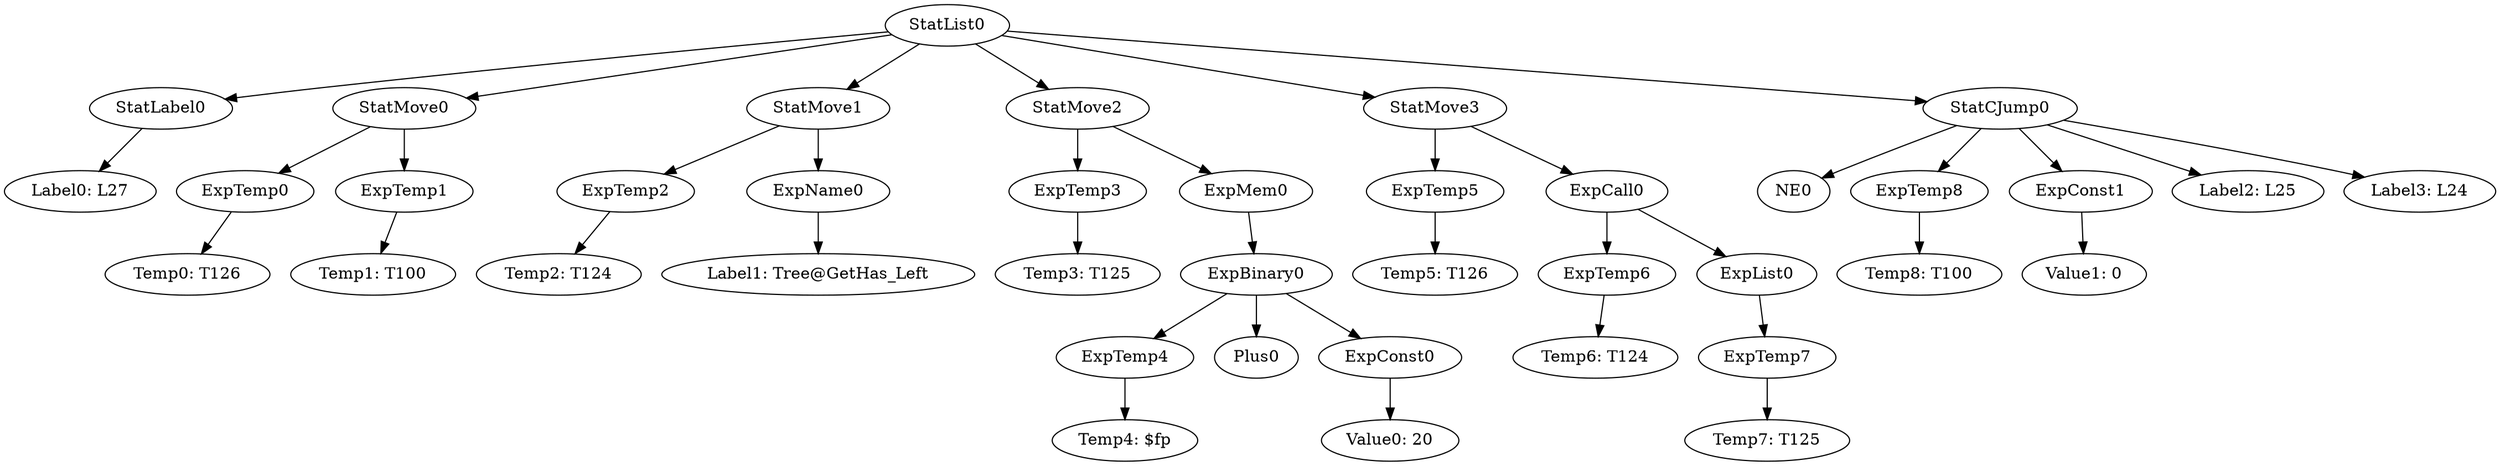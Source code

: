 digraph {
	ordering = out;
	ExpConst1 -> "Value1: 0";
	ExpName0 -> "Label1: Tree@GetHas_Left";
	StatMove2 -> ExpTemp3;
	StatMove2 -> ExpMem0;
	ExpTemp2 -> "Temp2: T124";
	ExpTemp3 -> "Temp3: T125";
	StatLabel0 -> "Label0: L27";
	StatList0 -> StatLabel0;
	StatList0 -> StatMove0;
	StatList0 -> StatMove1;
	StatList0 -> StatMove2;
	StatList0 -> StatMove3;
	StatList0 -> StatCJump0;
	ExpTemp0 -> "Temp0: T126";
	StatMove0 -> ExpTemp0;
	StatMove0 -> ExpTemp1;
	ExpTemp7 -> "Temp7: T125";
	ExpTemp4 -> "Temp4: $fp";
	ExpCall0 -> ExpTemp6;
	ExpCall0 -> ExpList0;
	ExpBinary0 -> ExpTemp4;
	ExpBinary0 -> Plus0;
	ExpBinary0 -> ExpConst0;
	ExpConst0 -> "Value0: 20";
	ExpMem0 -> ExpBinary0;
	ExpTemp1 -> "Temp1: T100";
	ExpTemp5 -> "Temp5: T126";
	StatMove3 -> ExpTemp5;
	StatMove3 -> ExpCall0;
	ExpTemp6 -> "Temp6: T124";
	ExpList0 -> ExpTemp7;
	StatMove1 -> ExpTemp2;
	StatMove1 -> ExpName0;
	ExpTemp8 -> "Temp8: T100";
	StatCJump0 -> NE0;
	StatCJump0 -> ExpTemp8;
	StatCJump0 -> ExpConst1;
	StatCJump0 -> "Label2: L25";
	StatCJump0 -> "Label3: L24";
}

